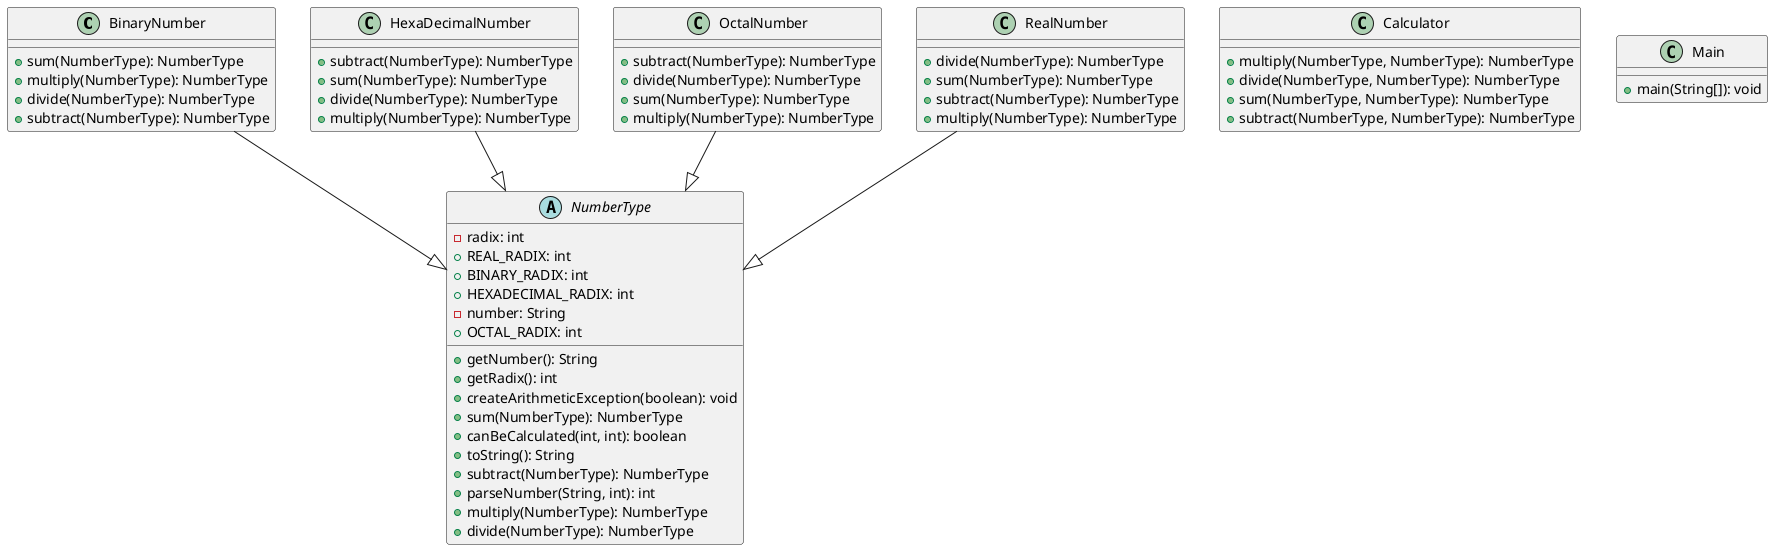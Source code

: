 @startuml
class BinaryNumber {
  + sum(NumberType): NumberType
  + multiply(NumberType): NumberType
  + divide(NumberType): NumberType
  + subtract(NumberType): NumberType
}
class Calculator {
  + multiply(NumberType, NumberType): NumberType
  + divide(NumberType, NumberType): NumberType
  + sum(NumberType, NumberType): NumberType
  + subtract(NumberType, NumberType): NumberType
}
class HexaDecimalNumber {
  + subtract(NumberType): NumberType
  + sum(NumberType): NumberType
  + divide(NumberType): NumberType
  + multiply(NumberType): NumberType
}
class Main {
  + main(String[]): void
}
abstract class NumberType {
  - radix: int
  + REAL_RADIX: int
  + BINARY_RADIX: int
  + HEXADECIMAL_RADIX: int
  - number: String
  + OCTAL_RADIX: int
  + getNumber(): String
  + getRadix(): int
  + createArithmeticException(boolean): void
  + sum(NumberType): NumberType
  + canBeCalculated(int, int): boolean
  + toString(): String
  + subtract(NumberType): NumberType
  + parseNumber(String, int): int
  + multiply(NumberType): NumberType
  + divide(NumberType): NumberType
}
class OctalNumber {
  + subtract(NumberType): NumberType
  + divide(NumberType): NumberType
  + sum(NumberType): NumberType
  + multiply(NumberType): NumberType
}
class RealNumber {
  + divide(NumberType): NumberType
  + sum(NumberType): NumberType
  + subtract(NumberType): NumberType
  + multiply(NumberType): NumberType
}

BinaryNumber       --|>  NumberType
HexaDecimalNumber  --|>  NumberType
OctalNumber        --|>  NumberType
RealNumber         --|>  NumberType
@enduml